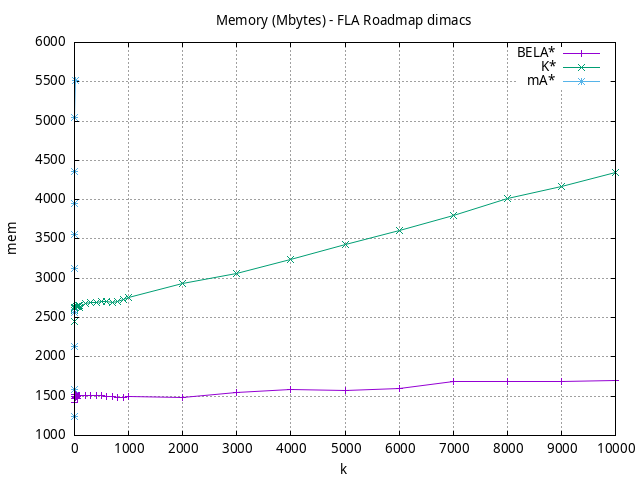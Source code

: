 #!/usr/bin/gnuplot
# -*- coding: utf-8 -*-
#
# results/roadmap/dimacs/FLA/USA-road-d.FLA.heuristic.mem.gnuplot
#
# Started on 01/09/2024 14:38:10
# Author: Carlos Linares López
set grid
set xlabel "k"
set ylabel "mem"

set title "Memory (Mbytes) - FLA Roadmap dimacs"

set terminal png enhanced font "Ariel,10"
set output 'USA-road-d.FLA.heuristic.mem.png'

plot "-" title "BELA*"      with linesp, "-" title "K*"      with linesp, "-" title "mA*"      with linesp

	1 1415.31
	2 1492.16
	3 1519.0
	4 1519.0
	5 1519.0
	6 1518.08
	7 1474.04
	8 1474.04
	9 1474.04
	10 1486.13
	20 1515.83
	30 1515.83
	40 1499.66
	50 1474.04
	60 1495.93
	70 1509.9
	80 1509.9
	90 1510.45
	100 1508.25
	200 1508.17
	300 1508.29
	400 1507.82
	500 1503.83
	600 1502.01
	700 1499.09
	800 1487.32
	900 1487.27
	1000 1502.38
	2000 1485.07
	3000 1543.79
	4000 1583.02
	5000 1567.14
	6000 1598.19
	7000 1687.32
	8000 1686.09
	9000 1691.87
	10000 1700.07
end
	1 2447.98
	2 2559.17
	3 2586.57
	4 2610.66
	5 2618.42
	6 2620.81
	7 2623.03
	8 2624.81
	9 2627.03
	10 2628.81
	20 2632.2
	30 2636.2
	40 2639.81
	50 2643.56
	60 2646.92
	70 2655.2
	80 2655.2
	90 2658.88
	100 2630.11
	200 2673.88
	300 2686.08
	400 2690.2
	500 2699.14
	600 2703.72
	700 2693.08
	800 2709.97
	900 2724.28
	1000 2753.46
	2000 2929.36
	3000 3057.74
	4000 3238.93
	5000 3428.25
	6000 3603.16
	7000 3799.32
	8000 4017.66
	9000 4171.01
	10000 4341.47
end
	1 1235.78
	2 1590.74
	3 2132.43
	4 2559.78
	5 3123.94
	6 3552.6
	7 3958.0
	8 4358.6
	9 5049.02
	10 5512.12
end
